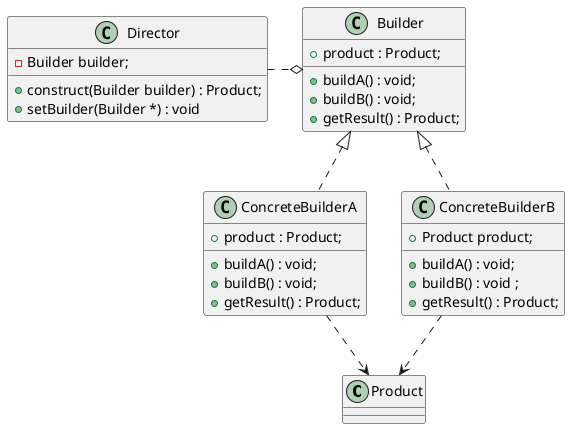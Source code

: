 @startuml

class Product {

}

class Builder {
    {field} +product : Product;
    {method} +buildA() : void;
    {method} +buildB() : void;
    {method} +getResult() : Product;
}

class ConcreteBuilderA {
    {field} +product : Product;
    {method} +buildA() : void;
    {method} +buildB() : void;
    {method} +getResult() : Product;
}

class ConcreteBuilderB {
    {field} +Product product;
    {method} +buildA() : void;
    {method} +buildB() : void ;
    {method} +getResult() : Product;
}

class Director {
    {field} -Builder builder;
    {method} +construct(Builder builder) : Product;
    {method} +setBuilder(Builder *) : void
}

Builder <|.. ConcreteBuilderA
Builder <|.. ConcreteBuilderB

Builder o.left. Director

ConcreteBuilderA ..> Product
ConcreteBuilderB ..> Product

@enduml